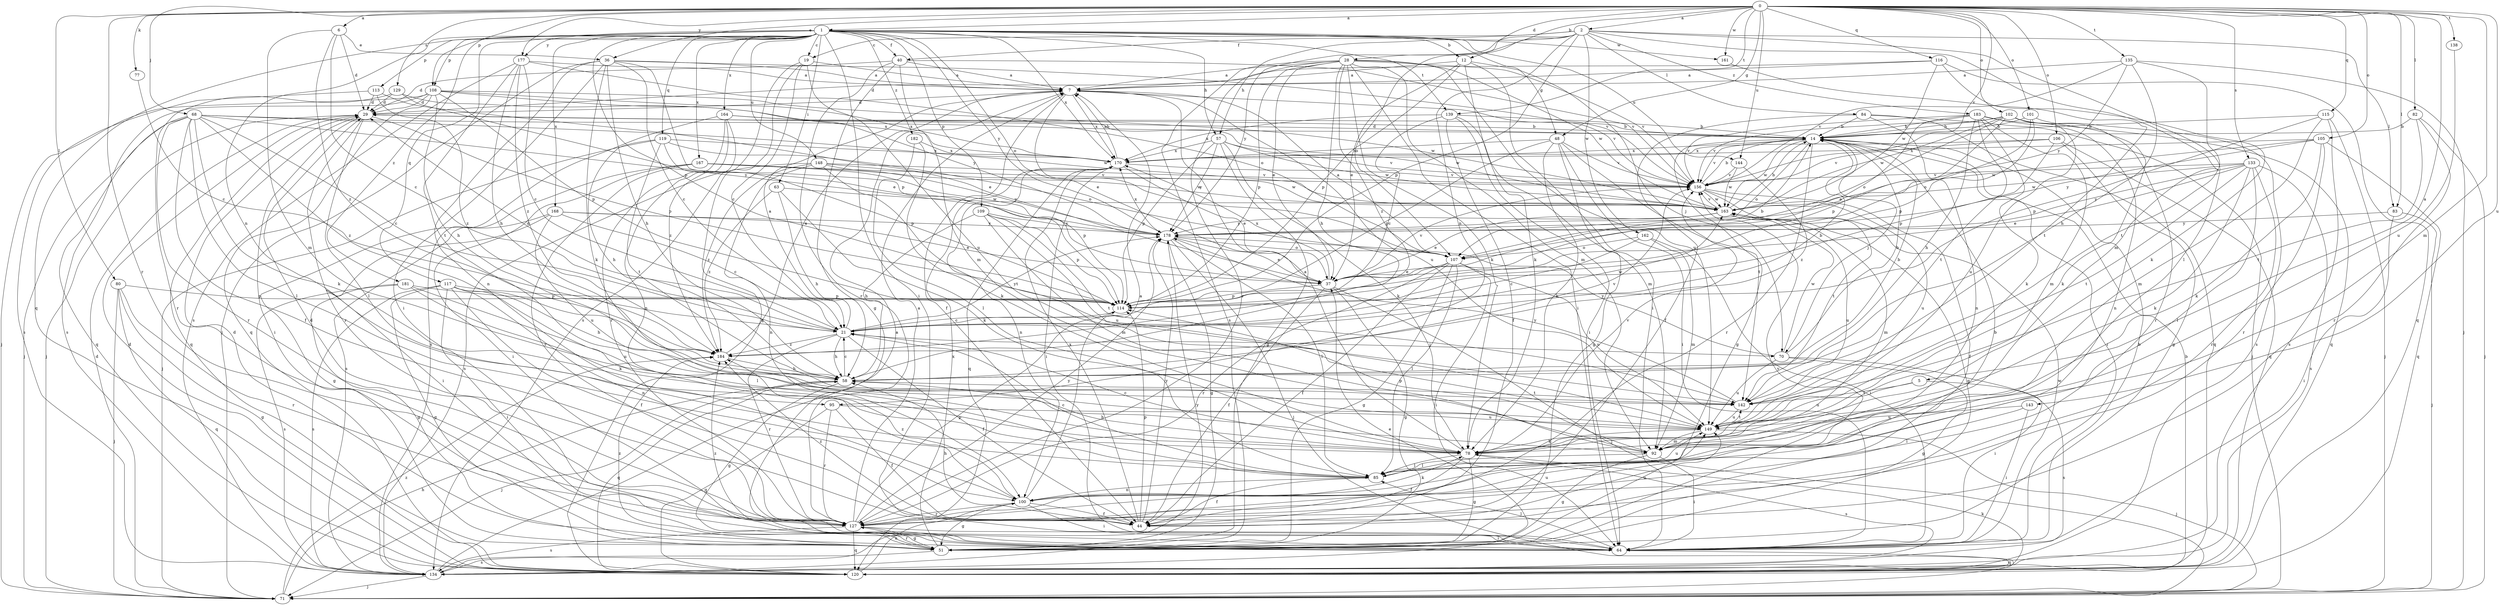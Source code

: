strict digraph  {
0;
1;
2;
5;
6;
7;
12;
14;
19;
21;
28;
29;
36;
37;
40;
44;
48;
51;
57;
58;
63;
64;
68;
70;
71;
77;
78;
80;
82;
83;
84;
85;
92;
95;
100;
101;
102;
105;
106;
107;
108;
109;
113;
114;
115;
116;
117;
119;
120;
127;
129;
133;
134;
135;
138;
139;
142;
143;
144;
148;
149;
156;
161;
162;
163;
164;
167;
168;
170;
177;
178;
181;
182;
183;
184;
0 -> 1  [label=a];
0 -> 2  [label=a];
0 -> 5  [label=a];
0 -> 6  [label=a];
0 -> 12  [label=b];
0 -> 28  [label=d];
0 -> 36  [label=e];
0 -> 48  [label=g];
0 -> 68  [label=j];
0 -> 77  [label=k];
0 -> 80  [label=l];
0 -> 82  [label=l];
0 -> 83  [label=l];
0 -> 92  [label=m];
0 -> 101  [label=o];
0 -> 102  [label=o];
0 -> 105  [label=o];
0 -> 106  [label=o];
0 -> 108  [label=p];
0 -> 115  [label=q];
0 -> 116  [label=q];
0 -> 127  [label=r];
0 -> 129  [label=s];
0 -> 133  [label=s];
0 -> 135  [label=t];
0 -> 138  [label=t];
0 -> 139  [label=t];
0 -> 143  [label=u];
0 -> 144  [label=u];
0 -> 156  [label=v];
0 -> 161  [label=w];
0 -> 177  [label=y];
1 -> 12  [label=b];
1 -> 19  [label=c];
1 -> 40  [label=f];
1 -> 48  [label=g];
1 -> 57  [label=h];
1 -> 63  [label=i];
1 -> 64  [label=i];
1 -> 95  [label=n];
1 -> 107  [label=o];
1 -> 108  [label=p];
1 -> 109  [label=p];
1 -> 113  [label=p];
1 -> 114  [label=p];
1 -> 117  [label=q];
1 -> 119  [label=q];
1 -> 120  [label=q];
1 -> 139  [label=t];
1 -> 144  [label=u];
1 -> 148  [label=u];
1 -> 161  [label=w];
1 -> 164  [label=x];
1 -> 167  [label=x];
1 -> 168  [label=x];
1 -> 170  [label=x];
1 -> 177  [label=y];
1 -> 178  [label=y];
1 -> 181  [label=z];
1 -> 182  [label=z];
2 -> 19  [label=c];
2 -> 40  [label=f];
2 -> 57  [label=h];
2 -> 83  [label=l];
2 -> 84  [label=l];
2 -> 85  [label=l];
2 -> 92  [label=m];
2 -> 95  [label=n];
2 -> 107  [label=o];
2 -> 114  [label=p];
2 -> 162  [label=w];
2 -> 178  [label=y];
2 -> 183  [label=z];
5 -> 134  [label=s];
5 -> 142  [label=t];
5 -> 149  [label=u];
6 -> 21  [label=c];
6 -> 29  [label=d];
6 -> 36  [label=e];
6 -> 92  [label=m];
6 -> 184  [label=z];
7 -> 29  [label=d];
7 -> 37  [label=e];
7 -> 44  [label=f];
7 -> 149  [label=u];
7 -> 156  [label=v];
7 -> 170  [label=x];
12 -> 7  [label=a];
12 -> 37  [label=e];
12 -> 64  [label=i];
12 -> 70  [label=j];
12 -> 78  [label=k];
12 -> 114  [label=p];
14 -> 29  [label=d];
14 -> 51  [label=g];
14 -> 64  [label=i];
14 -> 70  [label=j];
14 -> 107  [label=o];
14 -> 127  [label=r];
14 -> 156  [label=v];
14 -> 163  [label=w];
14 -> 170  [label=x];
19 -> 7  [label=a];
19 -> 21  [label=c];
19 -> 120  [label=q];
19 -> 134  [label=s];
19 -> 149  [label=u];
21 -> 7  [label=a];
21 -> 14  [label=b];
21 -> 29  [label=d];
21 -> 44  [label=f];
21 -> 58  [label=h];
21 -> 70  [label=j];
21 -> 127  [label=r];
21 -> 163  [label=w];
21 -> 178  [label=y];
21 -> 184  [label=z];
28 -> 7  [label=a];
28 -> 37  [label=e];
28 -> 58  [label=h];
28 -> 64  [label=i];
28 -> 78  [label=k];
28 -> 92  [label=m];
28 -> 114  [label=p];
28 -> 127  [label=r];
28 -> 134  [label=s];
28 -> 149  [label=u];
28 -> 156  [label=v];
28 -> 163  [label=w];
28 -> 184  [label=z];
29 -> 14  [label=b];
29 -> 64  [label=i];
29 -> 71  [label=j];
29 -> 85  [label=l];
29 -> 114  [label=p];
29 -> 120  [label=q];
29 -> 127  [label=r];
36 -> 7  [label=a];
36 -> 21  [label=c];
36 -> 58  [label=h];
36 -> 64  [label=i];
36 -> 71  [label=j];
36 -> 78  [label=k];
36 -> 100  [label=n];
36 -> 114  [label=p];
36 -> 156  [label=v];
37 -> 14  [label=b];
37 -> 44  [label=f];
37 -> 51  [label=g];
37 -> 71  [label=j];
37 -> 114  [label=p];
37 -> 156  [label=v];
37 -> 170  [label=x];
40 -> 7  [label=a];
40 -> 29  [label=d];
40 -> 51  [label=g];
40 -> 92  [label=m];
40 -> 127  [label=r];
40 -> 156  [label=v];
44 -> 58  [label=h];
44 -> 114  [label=p];
44 -> 149  [label=u];
44 -> 170  [label=x];
44 -> 178  [label=y];
44 -> 184  [label=z];
48 -> 51  [label=g];
48 -> 64  [label=i];
48 -> 78  [label=k];
48 -> 114  [label=p];
48 -> 142  [label=t];
48 -> 156  [label=v];
48 -> 170  [label=x];
51 -> 127  [label=r];
51 -> 134  [label=s];
51 -> 156  [label=v];
51 -> 170  [label=x];
51 -> 184  [label=z];
57 -> 51  [label=g];
57 -> 78  [label=k];
57 -> 114  [label=p];
57 -> 156  [label=v];
57 -> 163  [label=w];
57 -> 170  [label=x];
57 -> 178  [label=y];
58 -> 14  [label=b];
58 -> 21  [label=c];
58 -> 51  [label=g];
58 -> 71  [label=j];
58 -> 120  [label=q];
58 -> 142  [label=t];
58 -> 156  [label=v];
63 -> 58  [label=h];
63 -> 78  [label=k];
63 -> 163  [label=w];
63 -> 184  [label=z];
64 -> 14  [label=b];
64 -> 29  [label=d];
64 -> 85  [label=l];
64 -> 120  [label=q];
64 -> 163  [label=w];
64 -> 184  [label=z];
68 -> 14  [label=b];
68 -> 21  [label=c];
68 -> 44  [label=f];
68 -> 71  [label=j];
68 -> 78  [label=k];
68 -> 85  [label=l];
68 -> 120  [label=q];
68 -> 127  [label=r];
68 -> 163  [label=w];
68 -> 178  [label=y];
68 -> 184  [label=z];
70 -> 14  [label=b];
70 -> 51  [label=g];
70 -> 64  [label=i];
70 -> 149  [label=u];
70 -> 163  [label=w];
70 -> 178  [label=y];
71 -> 29  [label=d];
71 -> 58  [label=h];
71 -> 184  [label=z];
77 -> 21  [label=c];
78 -> 7  [label=a];
78 -> 21  [label=c];
78 -> 44  [label=f];
78 -> 51  [label=g];
78 -> 58  [label=h];
78 -> 85  [label=l];
78 -> 134  [label=s];
78 -> 156  [label=v];
80 -> 51  [label=g];
80 -> 71  [label=j];
80 -> 114  [label=p];
80 -> 120  [label=q];
80 -> 127  [label=r];
82 -> 14  [label=b];
82 -> 71  [label=j];
82 -> 127  [label=r];
82 -> 142  [label=t];
83 -> 64  [label=i];
83 -> 71  [label=j];
83 -> 178  [label=y];
84 -> 14  [label=b];
84 -> 44  [label=f];
84 -> 71  [label=j];
84 -> 100  [label=n];
84 -> 120  [label=q];
85 -> 21  [label=c];
85 -> 44  [label=f];
85 -> 100  [label=n];
85 -> 149  [label=u];
92 -> 51  [label=g];
92 -> 64  [label=i];
92 -> 85  [label=l];
92 -> 114  [label=p];
95 -> 44  [label=f];
95 -> 120  [label=q];
95 -> 127  [label=r];
95 -> 149  [label=u];
100 -> 7  [label=a];
100 -> 44  [label=f];
100 -> 51  [label=g];
100 -> 64  [label=i];
100 -> 78  [label=k];
100 -> 127  [label=r];
100 -> 184  [label=z];
101 -> 14  [label=b];
101 -> 78  [label=k];
101 -> 107  [label=o];
101 -> 114  [label=p];
102 -> 14  [label=b];
102 -> 107  [label=o];
102 -> 114  [label=p];
102 -> 127  [label=r];
102 -> 134  [label=s];
102 -> 149  [label=u];
102 -> 156  [label=v];
102 -> 163  [label=w];
105 -> 78  [label=k];
105 -> 120  [label=q];
105 -> 127  [label=r];
105 -> 163  [label=w];
105 -> 170  [label=x];
105 -> 178  [label=y];
106 -> 51  [label=g];
106 -> 114  [label=p];
106 -> 120  [label=q];
106 -> 156  [label=v];
106 -> 170  [label=x];
107 -> 7  [label=a];
107 -> 37  [label=e];
107 -> 44  [label=f];
107 -> 51  [label=g];
107 -> 64  [label=i];
107 -> 85  [label=l];
107 -> 127  [label=r];
107 -> 149  [label=u];
108 -> 29  [label=d];
108 -> 58  [label=h];
108 -> 71  [label=j];
108 -> 114  [label=p];
108 -> 120  [label=q];
108 -> 134  [label=s];
108 -> 163  [label=w];
108 -> 170  [label=x];
108 -> 178  [label=y];
109 -> 58  [label=h];
109 -> 92  [label=m];
109 -> 114  [label=p];
109 -> 142  [label=t];
109 -> 149  [label=u];
109 -> 178  [label=y];
113 -> 29  [label=d];
113 -> 37  [label=e];
113 -> 134  [label=s];
113 -> 184  [label=z];
114 -> 21  [label=c];
115 -> 14  [label=b];
115 -> 71  [label=j];
115 -> 92  [label=m];
115 -> 114  [label=p];
115 -> 134  [label=s];
116 -> 7  [label=a];
116 -> 29  [label=d];
116 -> 78  [label=k];
116 -> 120  [label=q];
116 -> 163  [label=w];
117 -> 44  [label=f];
117 -> 51  [label=g];
117 -> 58  [label=h];
117 -> 64  [label=i];
117 -> 85  [label=l];
117 -> 100  [label=n];
117 -> 114  [label=p];
117 -> 134  [label=s];
119 -> 58  [label=h];
119 -> 71  [label=j];
119 -> 107  [label=o];
119 -> 114  [label=p];
119 -> 142  [label=t];
119 -> 170  [label=x];
120 -> 14  [label=b];
120 -> 29  [label=d];
120 -> 78  [label=k];
120 -> 100  [label=n];
127 -> 7  [label=a];
127 -> 14  [label=b];
127 -> 29  [label=d];
127 -> 51  [label=g];
127 -> 64  [label=i];
127 -> 114  [label=p];
127 -> 120  [label=q];
127 -> 134  [label=s];
127 -> 149  [label=u];
127 -> 178  [label=y];
129 -> 29  [label=d];
129 -> 37  [label=e];
129 -> 127  [label=r];
129 -> 170  [label=x];
133 -> 37  [label=e];
133 -> 78  [label=k];
133 -> 85  [label=l];
133 -> 127  [label=r];
133 -> 134  [label=s];
133 -> 142  [label=t];
133 -> 156  [label=v];
133 -> 163  [label=w];
133 -> 178  [label=y];
134 -> 7  [label=a];
134 -> 37  [label=e];
134 -> 71  [label=j];
134 -> 178  [label=y];
135 -> 7  [label=a];
135 -> 58  [label=h];
135 -> 71  [label=j];
135 -> 142  [label=t];
135 -> 156  [label=v];
135 -> 178  [label=y];
138 -> 149  [label=u];
139 -> 14  [label=b];
139 -> 21  [label=c];
139 -> 44  [label=f];
139 -> 64  [label=i];
139 -> 92  [label=m];
139 -> 170  [label=x];
142 -> 149  [label=u];
142 -> 178  [label=y];
143 -> 64  [label=i];
143 -> 85  [label=l];
143 -> 149  [label=u];
144 -> 156  [label=v];
144 -> 163  [label=w];
144 -> 184  [label=z];
148 -> 100  [label=n];
148 -> 134  [label=s];
148 -> 142  [label=t];
148 -> 156  [label=v];
148 -> 163  [label=w];
148 -> 178  [label=y];
148 -> 184  [label=z];
149 -> 71  [label=j];
149 -> 78  [label=k];
149 -> 92  [label=m];
149 -> 142  [label=t];
156 -> 14  [label=b];
156 -> 44  [label=f];
156 -> 142  [label=t];
156 -> 149  [label=u];
156 -> 163  [label=w];
161 -> 142  [label=t];
162 -> 21  [label=c];
162 -> 64  [label=i];
162 -> 92  [label=m];
162 -> 107  [label=o];
163 -> 14  [label=b];
163 -> 37  [label=e];
163 -> 51  [label=g];
163 -> 92  [label=m];
163 -> 149  [label=u];
163 -> 156  [label=v];
163 -> 178  [label=y];
164 -> 14  [label=b];
164 -> 100  [label=n];
164 -> 127  [label=r];
164 -> 134  [label=s];
164 -> 163  [label=w];
164 -> 184  [label=z];
167 -> 64  [label=i];
167 -> 114  [label=p];
167 -> 127  [label=r];
167 -> 134  [label=s];
167 -> 156  [label=v];
167 -> 163  [label=w];
168 -> 21  [label=c];
168 -> 37  [label=e];
168 -> 51  [label=g];
168 -> 64  [label=i];
168 -> 149  [label=u];
168 -> 178  [label=y];
170 -> 7  [label=a];
170 -> 37  [label=e];
170 -> 64  [label=i];
170 -> 100  [label=n];
170 -> 120  [label=q];
170 -> 156  [label=v];
177 -> 7  [label=a];
177 -> 21  [label=c];
177 -> 58  [label=h];
177 -> 107  [label=o];
177 -> 134  [label=s];
177 -> 142  [label=t];
177 -> 184  [label=z];
178 -> 37  [label=e];
178 -> 51  [label=g];
178 -> 71  [label=j];
178 -> 85  [label=l];
178 -> 107  [label=o];
178 -> 170  [label=x];
181 -> 51  [label=g];
181 -> 78  [label=k];
181 -> 114  [label=p];
181 -> 134  [label=s];
181 -> 149  [label=u];
182 -> 78  [label=k];
182 -> 85  [label=l];
182 -> 170  [label=x];
183 -> 14  [label=b];
183 -> 37  [label=e];
183 -> 58  [label=h];
183 -> 78  [label=k];
183 -> 92  [label=m];
183 -> 100  [label=n];
183 -> 120  [label=q];
183 -> 142  [label=t];
183 -> 156  [label=v];
184 -> 7  [label=a];
184 -> 58  [label=h];
}

